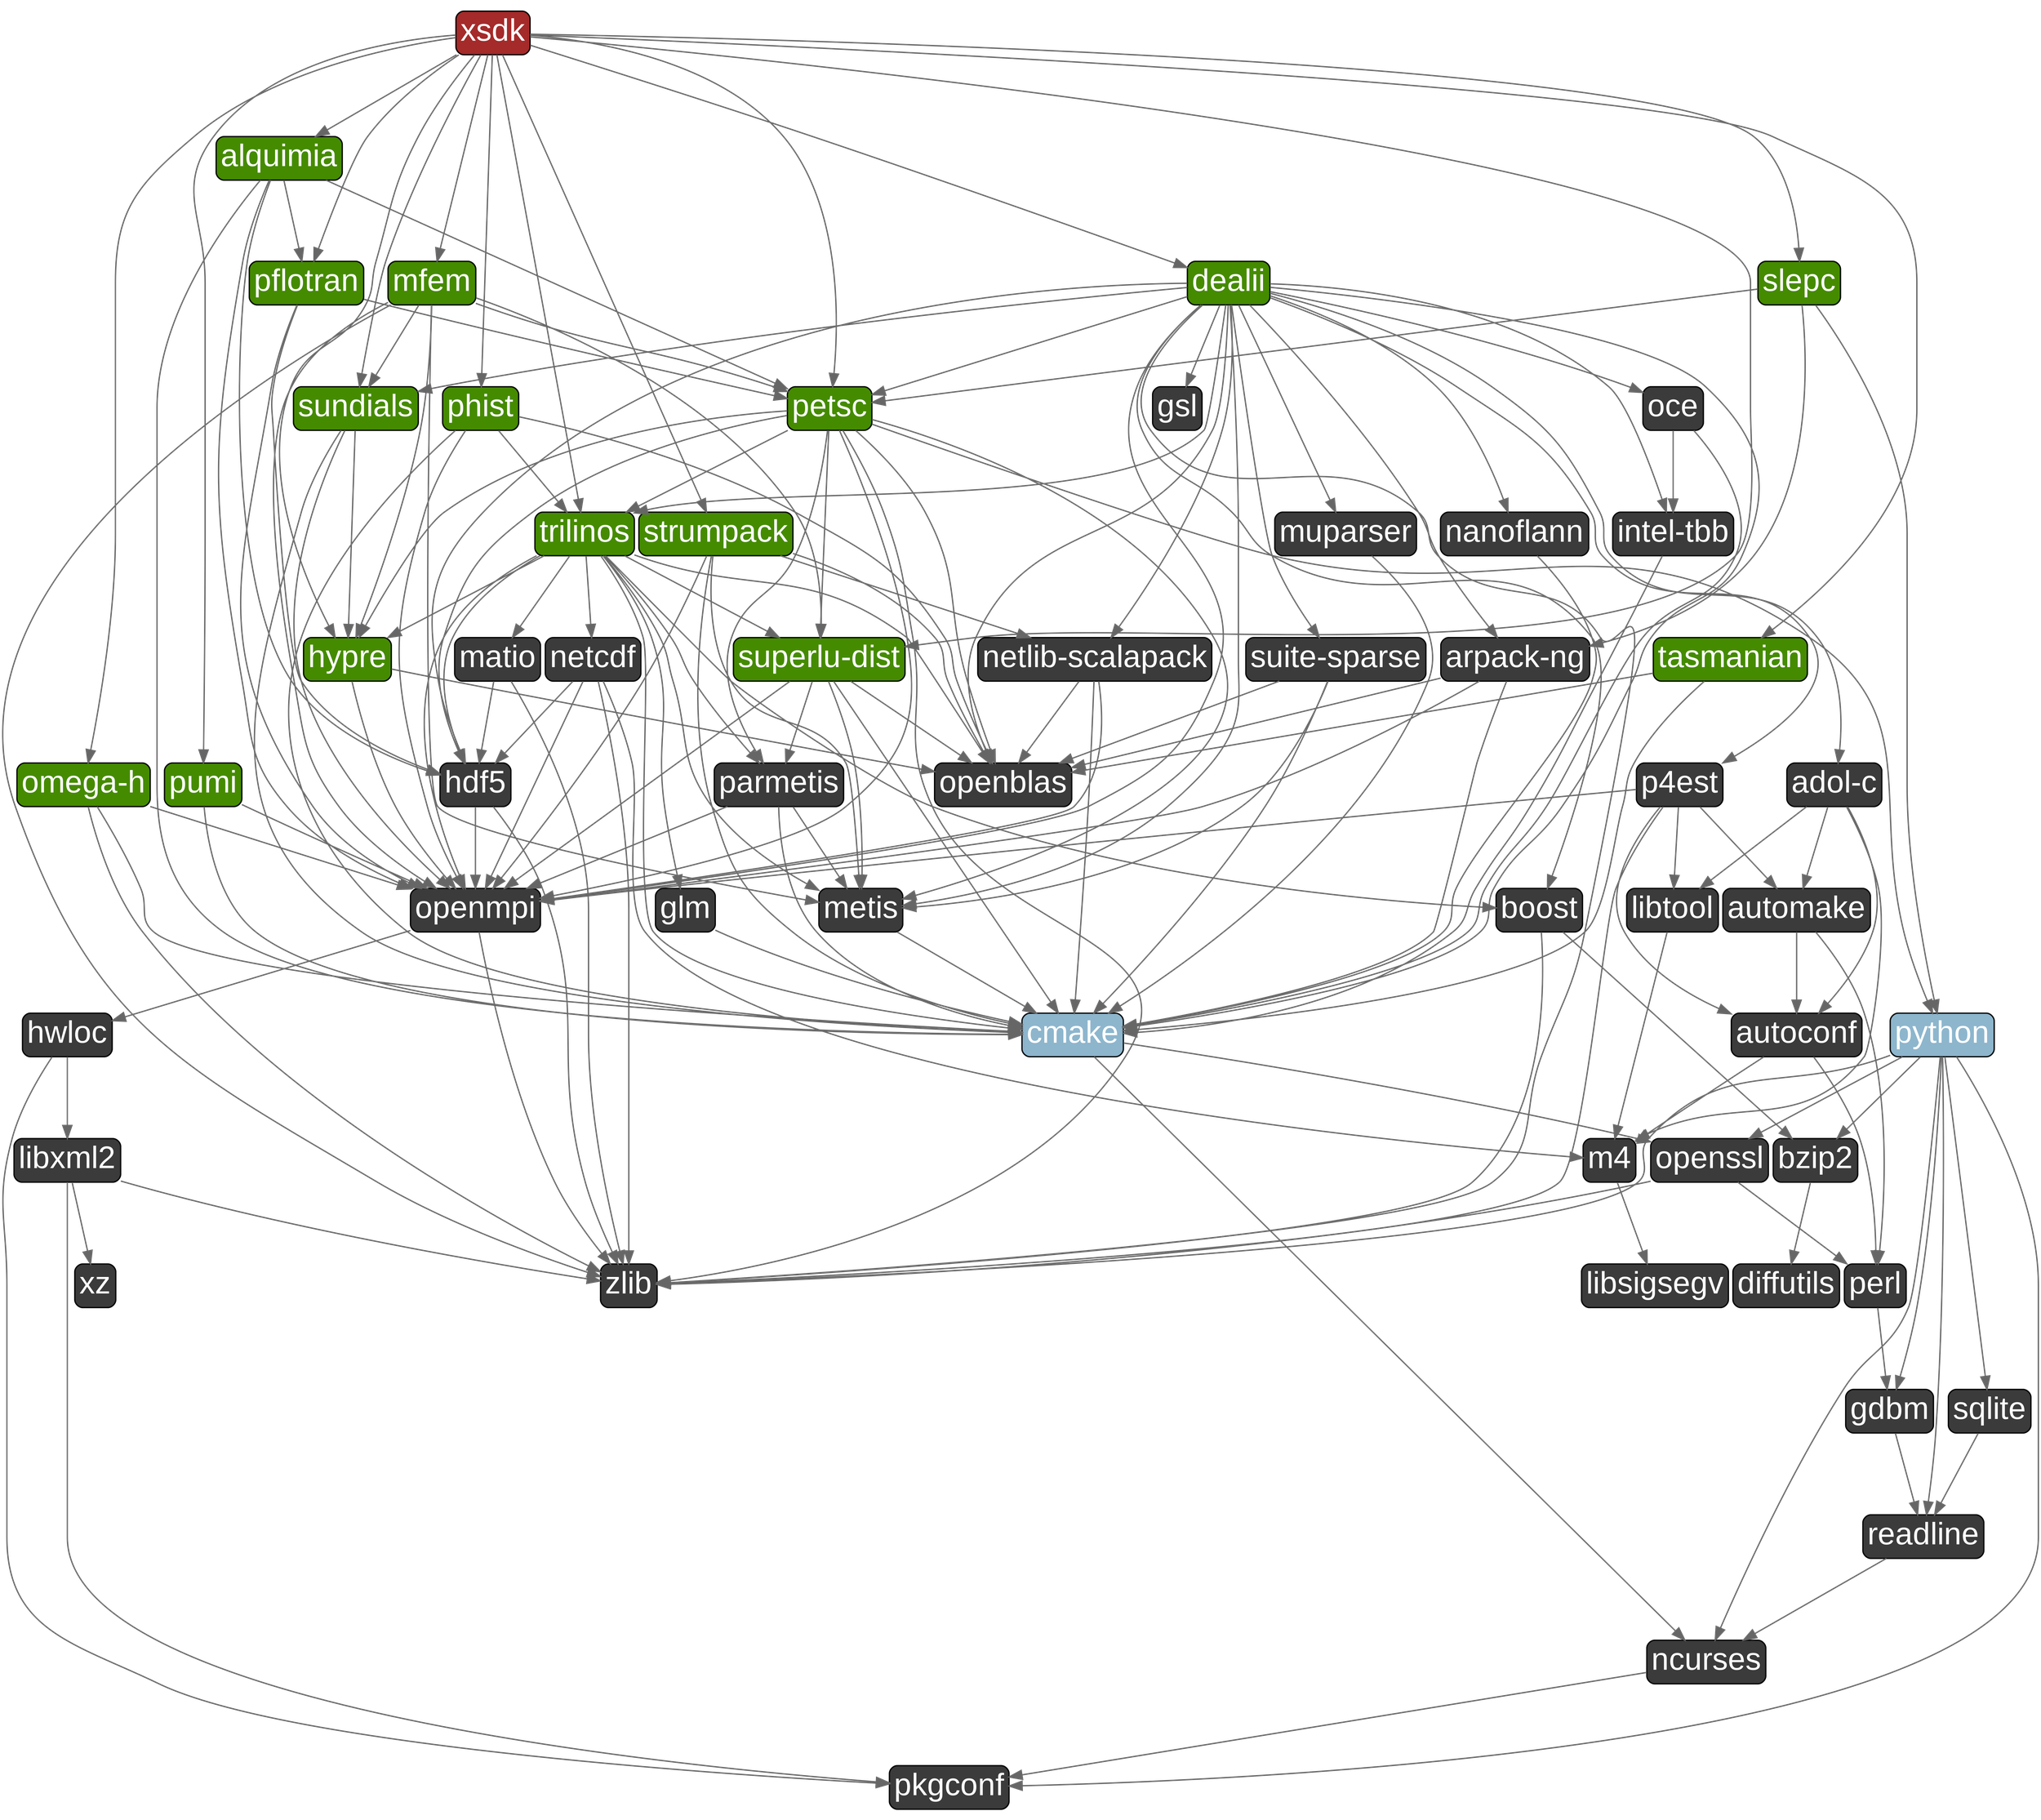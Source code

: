 digraph G {
  labelloc = "b"
  rankdir = "TB"
  ranksep = "1"
  ratio = ".9"
  nodesep = ".1"
  bgcolor = "transparent"
edge[
     penwidth = "2"
     color = "#666666"
     arrowsize = "2"
]
node[
     fontname=Arial,
     penwidth=2,
     fontsize=48,
     margin=.1,
     shape=box,
     fillcolor=brown,
     fontcolor=white,
     style="rounded,filled"]

  "xsdk" [label="xsdk"]
  "alquimia" [label="alquimia",fillcolor="chartreuse4"]
  "cmake" [label="cmake",fillcolor="lightskyblue3"]
  "ncurses" [label="ncurses",fillcolor="gray23"]
  "pkgconf" [label="pkgconf",fillcolor="gray23"]
  "openssl" [label="openssl",fillcolor="gray23"]
  "perl" [label="perl",fillcolor="gray23"]
  "gdbm" [label="gdbm",fillcolor="gray23"]
  "readline" [label="readline",fillcolor="gray23"]
  "zlib" [label="zlib",fillcolor="gray23"]
  "hdf5" [label="hdf5",fillcolor="gray23"]
  "openmpi" [label="openmpi",fillcolor="gray23"]
  "hwloc" [label="hwloc",fillcolor="gray23"]
  "libxml2" [label="libxml2",fillcolor="gray23"]
  "xz" [label="xz",fillcolor="gray23"]
  "petsc" [label="petsc",fillcolor="chartreuse4"]
  "hypre" [label="hypre",fillcolor="chartreuse4"]
  "openblas" [label="openblas",fillcolor="gray23"]
  "metis" [label="metis",fillcolor="gray23"]
  "parmetis" [label="parmetis",fillcolor="gray23"]
  "python" [label="python",fillcolor="lightskyblue3"]
  "bzip2" [label="bzip2",fillcolor="gray23"]
  "diffutils" [label="diffutils",fillcolor="gray23"]
  "sqlite" [label="sqlite",fillcolor="gray23"]
  "superlu-dist" [label="superlu-dist",fillcolor="chartreuse4"]
  "trilinos" [label="trilinos",fillcolor="chartreuse4"]
  "boost" [label="boost",fillcolor="gray23"]
  "glm" [label="glm",fillcolor="gray23"]
  "matio" [label="matio",fillcolor="gray23"]
  "netcdf" [label="netcdf",fillcolor="gray23"]
  "m4" [label="m4",fillcolor="gray23"]
  "libsigsegv" [label="libsigsegv",fillcolor="gray23"]
  "pflotran" [label="pflotran",fillcolor="chartreuse4"]
  "dealii" [label="dealii",fillcolor="chartreuse4"]
  "adol-c" [label="adol-c",fillcolor="gray23"]
  "autoconf" [label="autoconf",fillcolor="gray23"]
  "automake" [label="automake",fillcolor="gray23"]
  "libtool" [label="libtool",fillcolor="gray23"]
  "arpack-ng" [label="arpack-ng",fillcolor="gray23"]
  "gsl" [label="gsl",fillcolor="gray23"]
  "intel-tbb" [label="intel-tbb",fillcolor="gray23"]
  "muparser" [label="muparser",fillcolor="gray23"]
  "nanoflann" [label="nanoflann",fillcolor="gray23"]
  "netlib-scalapack" [label="netlib-scalapack",fillcolor="gray23"]
  "oce" [label="oce",fillcolor="gray23"]
  "p4est" [label="p4est",fillcolor="gray23"]
  "suite-sparse" [label="suite-sparse",fillcolor="gray23"]
  "sundials" [label="sundials",fillcolor="chartreuse4"]
  "mfem" [label="mfem",fillcolor="chartreuse4"]
  "omega-h" [label="omega-h",fillcolor="chartreuse4"]
  "phist" [label="phist",fillcolor="chartreuse4"]
  "pumi" [label="pumi",fillcolor="chartreuse4"]
  "slepc" [label="slepc",fillcolor="chartreuse4"]
  "strumpack" [label="strumpack",fillcolor="chartreuse4"]
  "tasmanian" [label="tasmanian",fillcolor="chartreuse4"]

  "mfem" -> "metis"
  "dealii" -> "openmpi"
  "p4est" -> "zlib"
  "xsdk" -> "superlu-dist"
  "perl" -> "gdbm"
  "sundials" -> "openmpi"
  "suite-sparse" -> "cmake"
  "mfem" -> "petsc"
  "suite-sparse" -> "metis"
  "alquimia" -> "openmpi"
  "glm" -> "cmake"
  "readline" -> "ncurses"
  "petsc" -> "hdf5"
  "dealii" -> "suite-sparse"
  "mfem" -> "sundials"
  "cmake" -> "ncurses"
  "slepc" -> "arpack-ng"
  "netlib-scalapack" -> "openblas"
  "gdbm" -> "readline"
  "nanoflann" -> "cmake"
  "strumpack" -> "openblas"
  "metis" -> "cmake"
  "parmetis" -> "cmake"
  "parmetis" -> "metis"
  "boost" -> "zlib"
  "automake" -> "perl"
  "sundials" -> "hypre"
  "xsdk" -> "mfem"
  "dealii" -> "oce"
  "dealii" -> "intel-tbb"
  "superlu-dist" -> "parmetis"
  "superlu-dist" -> "metis"
  "adol-c" -> "m4"
  "boost" -> "bzip2"
  "mfem" -> "openmpi"
  "strumpack" -> "metis"
  "xsdk" -> "hypre"
  "python" -> "sqlite"
  "omega-h" -> "cmake"
  "strumpack" -> "cmake"
  "petsc" -> "openblas"
  "xsdk" -> "strumpack"
  "libxml2" -> "zlib"
  "dealii" -> "metis"
  "dealii" -> "cmake"
  "xsdk" -> "sundials"
  "trilinos" -> "netcdf"
  "dealii" -> "gsl"
  "phist" -> "cmake"
  "m4" -> "libsigsegv"
  "oce" -> "cmake"
  "arpack-ng" -> "openblas"
  "xsdk" -> "petsc"
  "openssl" -> "zlib"
  "mfem" -> "superlu-dist"
  "hypre" -> "openblas"
  "strumpack" -> "netlib-scalapack"
  "openmpi" -> "hwloc"
  "petsc" -> "superlu-dist"
  "python" -> "ncurses"
  "libxml2" -> "pkgconf"
  "dealii" -> "zlib"
  "petsc" -> "python"
  "netcdf" -> "openmpi"
  "sqlite" -> "readline"
  "arpack-ng" -> "cmake"
  "hypre" -> "openmpi"
  "cmake" -> "openssl"
  "netlib-scalapack" -> "cmake"
  "openssl" -> "perl"
  "bzip2" -> "diffutils"
  "superlu-dist" -> "openblas"
  "python" -> "bzip2"
  "omega-h" -> "zlib"
  "ncurses" -> "pkgconf"
  "trilinos" -> "cmake"
  "python" -> "openssl"
  "petsc" -> "metis"
  "petsc" -> "parmetis"
  "p4est" -> "automake"
  "hdf5" -> "zlib"
  "trilinos" -> "superlu-dist"
  "xsdk" -> "tasmanian"
  "trilinos" -> "hypre"
  "dealii" -> "netlib-scalapack"
  "hwloc" -> "libxml2"
  "pumi" -> "openmpi"
  "libxml2" -> "xz"
  "petsc" -> "zlib"
  "superlu-dist" -> "cmake"
  "netcdf" -> "zlib"
  "pflotran" -> "petsc"
  "dealii" -> "nanoflann"
  "slepc" -> "petsc"
  "trilinos" -> "openblas"
  "dealii" -> "arpack-ng"
  "p4est" -> "autoconf"
  "mfem" -> "zlib"
  "adol-c" -> "automake"
  "alquimia" -> "pflotran"
  "adol-c" -> "libtool"
  "xsdk" -> "slepc"
  "python" -> "zlib"
  "autoconf" -> "m4"
  "dealii" -> "trilinos"
  "trilinos" -> "openmpi"
  "netlib-scalapack" -> "openmpi"
  "phist" -> "openblas"
  "phist" -> "trilinos"
  "xsdk" -> "alquimia"
  "netcdf" -> "m4"
  "petsc" -> "hypre"
  "xsdk" -> "phist"
  "netcdf" -> "hdf5"
  "suite-sparse" -> "openblas"
  "pflotran" -> "hdf5"
  "mfem" -> "hypre"
  "alquimia" -> "cmake"
  "xsdk" -> "omega-h"
  "p4est" -> "libtool"
  "python" -> "readline"
  "dealii" -> "hdf5"
  "trilinos" -> "glm"
  "matio" -> "hdf5"
  "dealii" -> "adol-c"
  "slepc" -> "python"
  "dealii" -> "muparser"
  "adol-c" -> "autoconf"
  "python" -> "pkgconf"
  "arpack-ng" -> "openmpi"
  "alquimia" -> "hdf5"
  "dealii" -> "sundials"
  "petsc" -> "openmpi"
  "matio" -> "zlib"
  "p4est" -> "openmpi"
  "tasmanian" -> "cmake"
  "automake" -> "autoconf"
  "xsdk" -> "pumi"
  "dealii" -> "p4est"
  "openmpi" -> "zlib"
  "dealii" -> "petsc"
  "sundials" -> "cmake"
  "petsc" -> "trilinos"
  "hwloc" -> "pkgconf"
  "trilinos" -> "parmetis"
  "trilinos" -> "metis"
  "hdf5" -> "openmpi"
  "pumi" -> "cmake"
  "trilinos" -> "matio"
  "python" -> "gdbm"
  "alquimia" -> "petsc"
  "xsdk" -> "dealii"
  "libtool" -> "m4"
  "superlu-dist" -> "openmpi"
  "tasmanian" -> "openblas"
  "trilinos" -> "boost"
  "muparser" -> "cmake"
  "parmetis" -> "openmpi"
  "xsdk" -> "trilinos"
  "trilinos" -> "hdf5"
  "omega-h" -> "openmpi"
  "strumpack" -> "openmpi"
  "dealii" -> "boost"
  "intel-tbb" -> "cmake"
  "dealii" -> "openblas"
  "oce" -> "intel-tbb"
  "xsdk" -> "pflotran"
  "pflotran" -> "openmpi"
  "autoconf" -> "perl"
  "phist" -> "openmpi"
}
